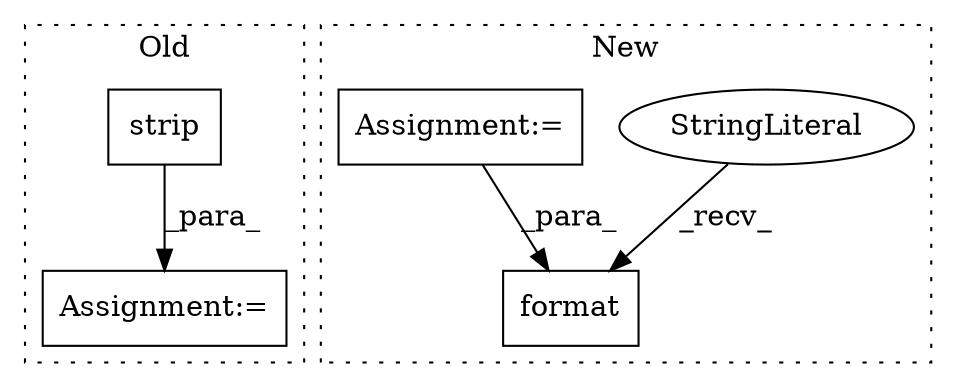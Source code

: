 digraph G {
subgraph cluster0 {
1 [label="strip" a="32" s="3276" l="7" shape="box"];
4 [label="Assignment:=" a="7" s="3255" l="16" shape="box"];
label = "Old";
style="dotted";
}
subgraph cluster1 {
2 [label="format" a="32" s="3670,3688" l="7,1" shape="box"];
3 [label="StringLiteral" a="45" s="3653" l="16" shape="ellipse"];
5 [label="Assignment:=" a="7" s="1781" l="1" shape="box"];
label = "New";
style="dotted";
}
1 -> 4 [label="_para_"];
3 -> 2 [label="_recv_"];
5 -> 2 [label="_para_"];
}